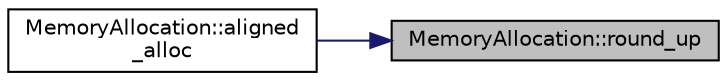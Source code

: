 digraph "MemoryAllocation::round_up"
{
 // LATEX_PDF_SIZE
  edge [fontname="Helvetica",fontsize="10",labelfontname="Helvetica",labelfontsize="10"];
  node [fontname="Helvetica",fontsize="10",shape=record];
  rankdir="RL";
  Node1 [label="MemoryAllocation::round_up",height=0.2,width=0.4,color="black", fillcolor="grey75", style="filled", fontcolor="black",tooltip=" "];
  Node1 -> Node2 [dir="back",color="midnightblue",fontsize="10",style="solid",fontname="Helvetica"];
  Node2 [label="MemoryAllocation::aligned\l_alloc",height=0.2,width=0.4,color="black", fillcolor="white", style="filled",URL="$namespaceMemoryAllocation.html#ac5daad8b550520df8a10c6a51f64dbbf",tooltip="Aligned memory allocation compatible across platforms."];
}
